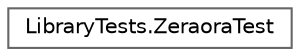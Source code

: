digraph "Graphical Class Hierarchy"
{
 // INTERACTIVE_SVG=YES
 // LATEX_PDF_SIZE
  bgcolor="transparent";
  edge [fontname=Helvetica,fontsize=10,labelfontname=Helvetica,labelfontsize=10];
  node [fontname=Helvetica,fontsize=10,shape=box,height=0.2,width=0.4];
  rankdir="LR";
  Node0 [id="Node000000",label="LibraryTests.ZeraoraTest",height=0.2,width=0.4,color="grey40", fillcolor="white", style="filled",URL="$classLibraryTests_1_1ZeraoraTest.html",tooltip="Test de la clase Zeraora"];
}
